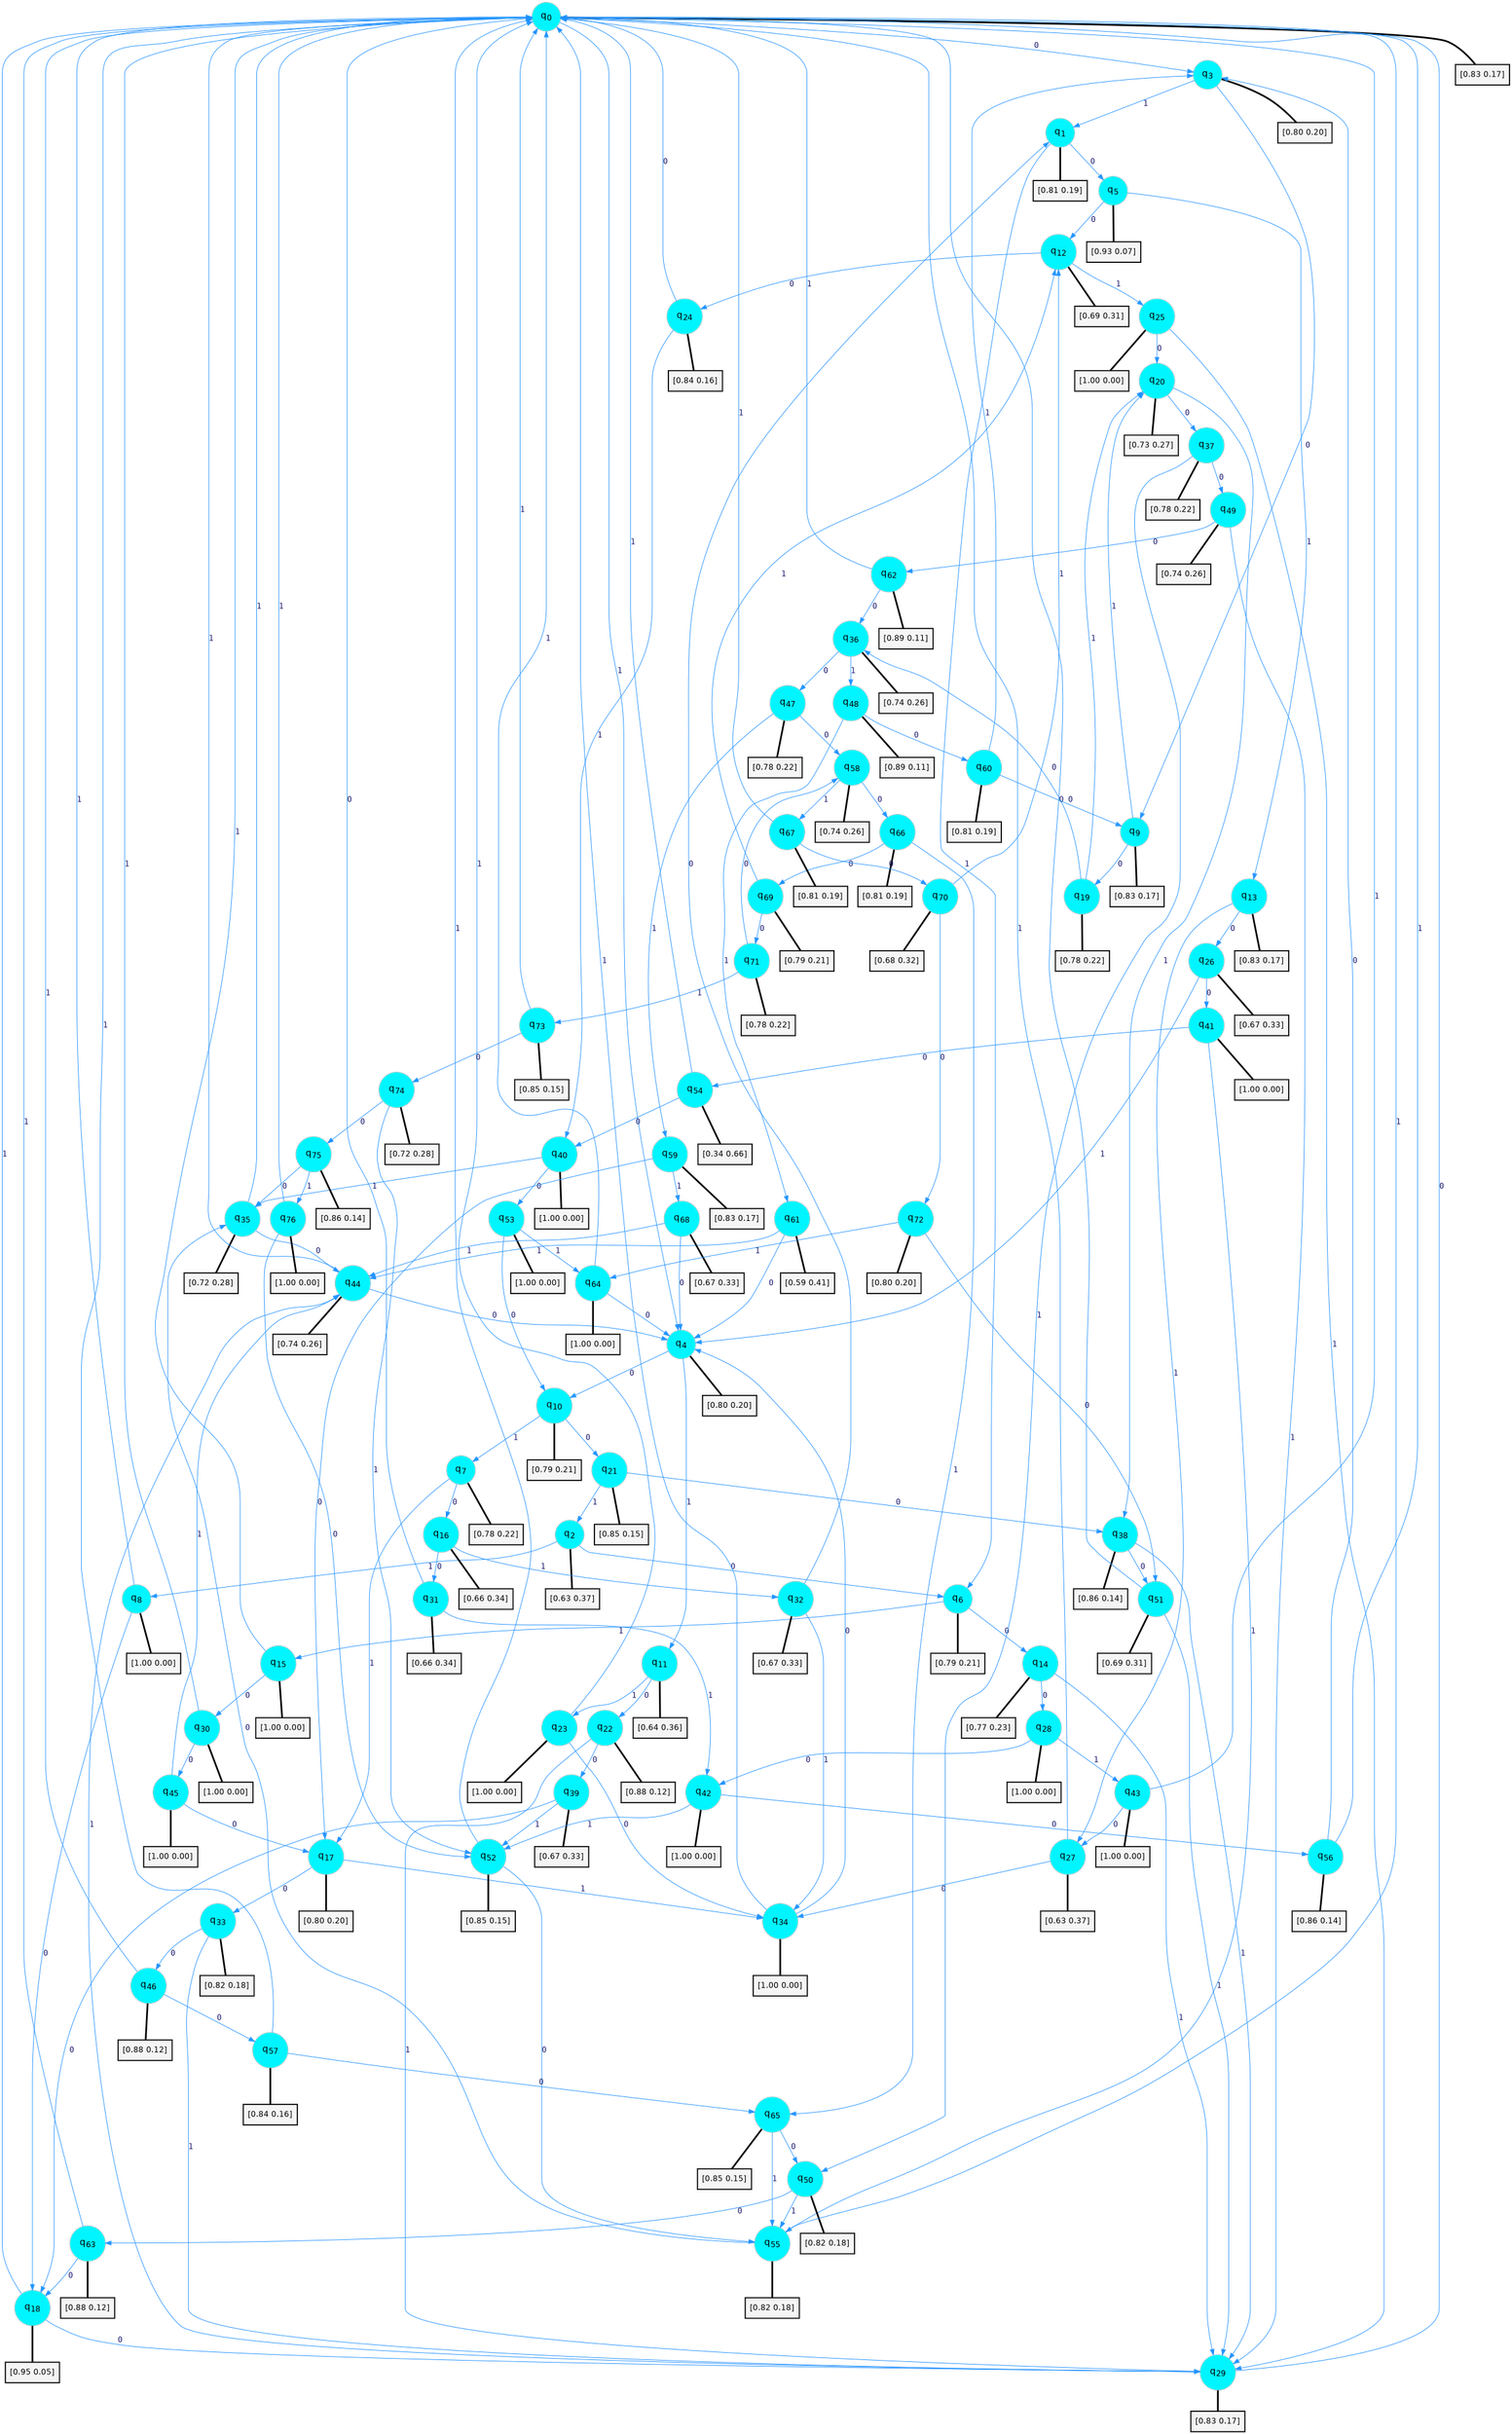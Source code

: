 digraph G {
graph [
bgcolor=transparent, dpi=300, rankdir=TD, size="40,25"];
node [
color=gray, fillcolor=turquoise1, fontcolor=black, fontname=Helvetica, fontsize=16, fontweight=bold, shape=circle, style=filled];
edge [
arrowsize=1, color=dodgerblue1, fontcolor=midnightblue, fontname=courier, fontweight=bold, penwidth=1, style=solid, weight=20];
0[label=<q<SUB>0</SUB>>];
1[label=<q<SUB>1</SUB>>];
2[label=<q<SUB>2</SUB>>];
3[label=<q<SUB>3</SUB>>];
4[label=<q<SUB>4</SUB>>];
5[label=<q<SUB>5</SUB>>];
6[label=<q<SUB>6</SUB>>];
7[label=<q<SUB>7</SUB>>];
8[label=<q<SUB>8</SUB>>];
9[label=<q<SUB>9</SUB>>];
10[label=<q<SUB>10</SUB>>];
11[label=<q<SUB>11</SUB>>];
12[label=<q<SUB>12</SUB>>];
13[label=<q<SUB>13</SUB>>];
14[label=<q<SUB>14</SUB>>];
15[label=<q<SUB>15</SUB>>];
16[label=<q<SUB>16</SUB>>];
17[label=<q<SUB>17</SUB>>];
18[label=<q<SUB>18</SUB>>];
19[label=<q<SUB>19</SUB>>];
20[label=<q<SUB>20</SUB>>];
21[label=<q<SUB>21</SUB>>];
22[label=<q<SUB>22</SUB>>];
23[label=<q<SUB>23</SUB>>];
24[label=<q<SUB>24</SUB>>];
25[label=<q<SUB>25</SUB>>];
26[label=<q<SUB>26</SUB>>];
27[label=<q<SUB>27</SUB>>];
28[label=<q<SUB>28</SUB>>];
29[label=<q<SUB>29</SUB>>];
30[label=<q<SUB>30</SUB>>];
31[label=<q<SUB>31</SUB>>];
32[label=<q<SUB>32</SUB>>];
33[label=<q<SUB>33</SUB>>];
34[label=<q<SUB>34</SUB>>];
35[label=<q<SUB>35</SUB>>];
36[label=<q<SUB>36</SUB>>];
37[label=<q<SUB>37</SUB>>];
38[label=<q<SUB>38</SUB>>];
39[label=<q<SUB>39</SUB>>];
40[label=<q<SUB>40</SUB>>];
41[label=<q<SUB>41</SUB>>];
42[label=<q<SUB>42</SUB>>];
43[label=<q<SUB>43</SUB>>];
44[label=<q<SUB>44</SUB>>];
45[label=<q<SUB>45</SUB>>];
46[label=<q<SUB>46</SUB>>];
47[label=<q<SUB>47</SUB>>];
48[label=<q<SUB>48</SUB>>];
49[label=<q<SUB>49</SUB>>];
50[label=<q<SUB>50</SUB>>];
51[label=<q<SUB>51</SUB>>];
52[label=<q<SUB>52</SUB>>];
53[label=<q<SUB>53</SUB>>];
54[label=<q<SUB>54</SUB>>];
55[label=<q<SUB>55</SUB>>];
56[label=<q<SUB>56</SUB>>];
57[label=<q<SUB>57</SUB>>];
58[label=<q<SUB>58</SUB>>];
59[label=<q<SUB>59</SUB>>];
60[label=<q<SUB>60</SUB>>];
61[label=<q<SUB>61</SUB>>];
62[label=<q<SUB>62</SUB>>];
63[label=<q<SUB>63</SUB>>];
64[label=<q<SUB>64</SUB>>];
65[label=<q<SUB>65</SUB>>];
66[label=<q<SUB>66</SUB>>];
67[label=<q<SUB>67</SUB>>];
68[label=<q<SUB>68</SUB>>];
69[label=<q<SUB>69</SUB>>];
70[label=<q<SUB>70</SUB>>];
71[label=<q<SUB>71</SUB>>];
72[label=<q<SUB>72</SUB>>];
73[label=<q<SUB>73</SUB>>];
74[label=<q<SUB>74</SUB>>];
75[label=<q<SUB>75</SUB>>];
76[label=<q<SUB>76</SUB>>];
77[label="[0.83 0.17]", shape=box,fontcolor=black, fontname=Helvetica, fontsize=14, penwidth=2, fillcolor=whitesmoke,color=black];
78[label="[0.81 0.19]", shape=box,fontcolor=black, fontname=Helvetica, fontsize=14, penwidth=2, fillcolor=whitesmoke,color=black];
79[label="[0.63 0.37]", shape=box,fontcolor=black, fontname=Helvetica, fontsize=14, penwidth=2, fillcolor=whitesmoke,color=black];
80[label="[0.80 0.20]", shape=box,fontcolor=black, fontname=Helvetica, fontsize=14, penwidth=2, fillcolor=whitesmoke,color=black];
81[label="[0.80 0.20]", shape=box,fontcolor=black, fontname=Helvetica, fontsize=14, penwidth=2, fillcolor=whitesmoke,color=black];
82[label="[0.93 0.07]", shape=box,fontcolor=black, fontname=Helvetica, fontsize=14, penwidth=2, fillcolor=whitesmoke,color=black];
83[label="[0.79 0.21]", shape=box,fontcolor=black, fontname=Helvetica, fontsize=14, penwidth=2, fillcolor=whitesmoke,color=black];
84[label="[0.78 0.22]", shape=box,fontcolor=black, fontname=Helvetica, fontsize=14, penwidth=2, fillcolor=whitesmoke,color=black];
85[label="[1.00 0.00]", shape=box,fontcolor=black, fontname=Helvetica, fontsize=14, penwidth=2, fillcolor=whitesmoke,color=black];
86[label="[0.83 0.17]", shape=box,fontcolor=black, fontname=Helvetica, fontsize=14, penwidth=2, fillcolor=whitesmoke,color=black];
87[label="[0.79 0.21]", shape=box,fontcolor=black, fontname=Helvetica, fontsize=14, penwidth=2, fillcolor=whitesmoke,color=black];
88[label="[0.64 0.36]", shape=box,fontcolor=black, fontname=Helvetica, fontsize=14, penwidth=2, fillcolor=whitesmoke,color=black];
89[label="[0.69 0.31]", shape=box,fontcolor=black, fontname=Helvetica, fontsize=14, penwidth=2, fillcolor=whitesmoke,color=black];
90[label="[0.83 0.17]", shape=box,fontcolor=black, fontname=Helvetica, fontsize=14, penwidth=2, fillcolor=whitesmoke,color=black];
91[label="[0.77 0.23]", shape=box,fontcolor=black, fontname=Helvetica, fontsize=14, penwidth=2, fillcolor=whitesmoke,color=black];
92[label="[1.00 0.00]", shape=box,fontcolor=black, fontname=Helvetica, fontsize=14, penwidth=2, fillcolor=whitesmoke,color=black];
93[label="[0.66 0.34]", shape=box,fontcolor=black, fontname=Helvetica, fontsize=14, penwidth=2, fillcolor=whitesmoke,color=black];
94[label="[0.80 0.20]", shape=box,fontcolor=black, fontname=Helvetica, fontsize=14, penwidth=2, fillcolor=whitesmoke,color=black];
95[label="[0.95 0.05]", shape=box,fontcolor=black, fontname=Helvetica, fontsize=14, penwidth=2, fillcolor=whitesmoke,color=black];
96[label="[0.78 0.22]", shape=box,fontcolor=black, fontname=Helvetica, fontsize=14, penwidth=2, fillcolor=whitesmoke,color=black];
97[label="[0.73 0.27]", shape=box,fontcolor=black, fontname=Helvetica, fontsize=14, penwidth=2, fillcolor=whitesmoke,color=black];
98[label="[0.85 0.15]", shape=box,fontcolor=black, fontname=Helvetica, fontsize=14, penwidth=2, fillcolor=whitesmoke,color=black];
99[label="[0.88 0.12]", shape=box,fontcolor=black, fontname=Helvetica, fontsize=14, penwidth=2, fillcolor=whitesmoke,color=black];
100[label="[1.00 0.00]", shape=box,fontcolor=black, fontname=Helvetica, fontsize=14, penwidth=2, fillcolor=whitesmoke,color=black];
101[label="[0.84 0.16]", shape=box,fontcolor=black, fontname=Helvetica, fontsize=14, penwidth=2, fillcolor=whitesmoke,color=black];
102[label="[1.00 0.00]", shape=box,fontcolor=black, fontname=Helvetica, fontsize=14, penwidth=2, fillcolor=whitesmoke,color=black];
103[label="[0.67 0.33]", shape=box,fontcolor=black, fontname=Helvetica, fontsize=14, penwidth=2, fillcolor=whitesmoke,color=black];
104[label="[0.63 0.37]", shape=box,fontcolor=black, fontname=Helvetica, fontsize=14, penwidth=2, fillcolor=whitesmoke,color=black];
105[label="[1.00 0.00]", shape=box,fontcolor=black, fontname=Helvetica, fontsize=14, penwidth=2, fillcolor=whitesmoke,color=black];
106[label="[0.83 0.17]", shape=box,fontcolor=black, fontname=Helvetica, fontsize=14, penwidth=2, fillcolor=whitesmoke,color=black];
107[label="[1.00 0.00]", shape=box,fontcolor=black, fontname=Helvetica, fontsize=14, penwidth=2, fillcolor=whitesmoke,color=black];
108[label="[0.66 0.34]", shape=box,fontcolor=black, fontname=Helvetica, fontsize=14, penwidth=2, fillcolor=whitesmoke,color=black];
109[label="[0.67 0.33]", shape=box,fontcolor=black, fontname=Helvetica, fontsize=14, penwidth=2, fillcolor=whitesmoke,color=black];
110[label="[0.82 0.18]", shape=box,fontcolor=black, fontname=Helvetica, fontsize=14, penwidth=2, fillcolor=whitesmoke,color=black];
111[label="[1.00 0.00]", shape=box,fontcolor=black, fontname=Helvetica, fontsize=14, penwidth=2, fillcolor=whitesmoke,color=black];
112[label="[0.72 0.28]", shape=box,fontcolor=black, fontname=Helvetica, fontsize=14, penwidth=2, fillcolor=whitesmoke,color=black];
113[label="[0.74 0.26]", shape=box,fontcolor=black, fontname=Helvetica, fontsize=14, penwidth=2, fillcolor=whitesmoke,color=black];
114[label="[0.78 0.22]", shape=box,fontcolor=black, fontname=Helvetica, fontsize=14, penwidth=2, fillcolor=whitesmoke,color=black];
115[label="[0.86 0.14]", shape=box,fontcolor=black, fontname=Helvetica, fontsize=14, penwidth=2, fillcolor=whitesmoke,color=black];
116[label="[0.67 0.33]", shape=box,fontcolor=black, fontname=Helvetica, fontsize=14, penwidth=2, fillcolor=whitesmoke,color=black];
117[label="[1.00 0.00]", shape=box,fontcolor=black, fontname=Helvetica, fontsize=14, penwidth=2, fillcolor=whitesmoke,color=black];
118[label="[1.00 0.00]", shape=box,fontcolor=black, fontname=Helvetica, fontsize=14, penwidth=2, fillcolor=whitesmoke,color=black];
119[label="[1.00 0.00]", shape=box,fontcolor=black, fontname=Helvetica, fontsize=14, penwidth=2, fillcolor=whitesmoke,color=black];
120[label="[1.00 0.00]", shape=box,fontcolor=black, fontname=Helvetica, fontsize=14, penwidth=2, fillcolor=whitesmoke,color=black];
121[label="[0.74 0.26]", shape=box,fontcolor=black, fontname=Helvetica, fontsize=14, penwidth=2, fillcolor=whitesmoke,color=black];
122[label="[1.00 0.00]", shape=box,fontcolor=black, fontname=Helvetica, fontsize=14, penwidth=2, fillcolor=whitesmoke,color=black];
123[label="[0.88 0.12]", shape=box,fontcolor=black, fontname=Helvetica, fontsize=14, penwidth=2, fillcolor=whitesmoke,color=black];
124[label="[0.78 0.22]", shape=box,fontcolor=black, fontname=Helvetica, fontsize=14, penwidth=2, fillcolor=whitesmoke,color=black];
125[label="[0.89 0.11]", shape=box,fontcolor=black, fontname=Helvetica, fontsize=14, penwidth=2, fillcolor=whitesmoke,color=black];
126[label="[0.74 0.26]", shape=box,fontcolor=black, fontname=Helvetica, fontsize=14, penwidth=2, fillcolor=whitesmoke,color=black];
127[label="[0.82 0.18]", shape=box,fontcolor=black, fontname=Helvetica, fontsize=14, penwidth=2, fillcolor=whitesmoke,color=black];
128[label="[0.69 0.31]", shape=box,fontcolor=black, fontname=Helvetica, fontsize=14, penwidth=2, fillcolor=whitesmoke,color=black];
129[label="[0.85 0.15]", shape=box,fontcolor=black, fontname=Helvetica, fontsize=14, penwidth=2, fillcolor=whitesmoke,color=black];
130[label="[1.00 0.00]", shape=box,fontcolor=black, fontname=Helvetica, fontsize=14, penwidth=2, fillcolor=whitesmoke,color=black];
131[label="[0.34 0.66]", shape=box,fontcolor=black, fontname=Helvetica, fontsize=14, penwidth=2, fillcolor=whitesmoke,color=black];
132[label="[0.82 0.18]", shape=box,fontcolor=black, fontname=Helvetica, fontsize=14, penwidth=2, fillcolor=whitesmoke,color=black];
133[label="[0.86 0.14]", shape=box,fontcolor=black, fontname=Helvetica, fontsize=14, penwidth=2, fillcolor=whitesmoke,color=black];
134[label="[0.84 0.16]", shape=box,fontcolor=black, fontname=Helvetica, fontsize=14, penwidth=2, fillcolor=whitesmoke,color=black];
135[label="[0.74 0.26]", shape=box,fontcolor=black, fontname=Helvetica, fontsize=14, penwidth=2, fillcolor=whitesmoke,color=black];
136[label="[0.83 0.17]", shape=box,fontcolor=black, fontname=Helvetica, fontsize=14, penwidth=2, fillcolor=whitesmoke,color=black];
137[label="[0.81 0.19]", shape=box,fontcolor=black, fontname=Helvetica, fontsize=14, penwidth=2, fillcolor=whitesmoke,color=black];
138[label="[0.59 0.41]", shape=box,fontcolor=black, fontname=Helvetica, fontsize=14, penwidth=2, fillcolor=whitesmoke,color=black];
139[label="[0.89 0.11]", shape=box,fontcolor=black, fontname=Helvetica, fontsize=14, penwidth=2, fillcolor=whitesmoke,color=black];
140[label="[0.88 0.12]", shape=box,fontcolor=black, fontname=Helvetica, fontsize=14, penwidth=2, fillcolor=whitesmoke,color=black];
141[label="[1.00 0.00]", shape=box,fontcolor=black, fontname=Helvetica, fontsize=14, penwidth=2, fillcolor=whitesmoke,color=black];
142[label="[0.85 0.15]", shape=box,fontcolor=black, fontname=Helvetica, fontsize=14, penwidth=2, fillcolor=whitesmoke,color=black];
143[label="[0.81 0.19]", shape=box,fontcolor=black, fontname=Helvetica, fontsize=14, penwidth=2, fillcolor=whitesmoke,color=black];
144[label="[0.81 0.19]", shape=box,fontcolor=black, fontname=Helvetica, fontsize=14, penwidth=2, fillcolor=whitesmoke,color=black];
145[label="[0.67 0.33]", shape=box,fontcolor=black, fontname=Helvetica, fontsize=14, penwidth=2, fillcolor=whitesmoke,color=black];
146[label="[0.79 0.21]", shape=box,fontcolor=black, fontname=Helvetica, fontsize=14, penwidth=2, fillcolor=whitesmoke,color=black];
147[label="[0.68 0.32]", shape=box,fontcolor=black, fontname=Helvetica, fontsize=14, penwidth=2, fillcolor=whitesmoke,color=black];
148[label="[0.78 0.22]", shape=box,fontcolor=black, fontname=Helvetica, fontsize=14, penwidth=2, fillcolor=whitesmoke,color=black];
149[label="[0.80 0.20]", shape=box,fontcolor=black, fontname=Helvetica, fontsize=14, penwidth=2, fillcolor=whitesmoke,color=black];
150[label="[0.85 0.15]", shape=box,fontcolor=black, fontname=Helvetica, fontsize=14, penwidth=2, fillcolor=whitesmoke,color=black];
151[label="[0.72 0.28]", shape=box,fontcolor=black, fontname=Helvetica, fontsize=14, penwidth=2, fillcolor=whitesmoke,color=black];
152[label="[0.86 0.14]", shape=box,fontcolor=black, fontname=Helvetica, fontsize=14, penwidth=2, fillcolor=whitesmoke,color=black];
153[label="[1.00 0.00]", shape=box,fontcolor=black, fontname=Helvetica, fontsize=14, penwidth=2, fillcolor=whitesmoke,color=black];
0->3 [label=0];
0->4 [label=1];
0->77 [arrowhead=none, penwidth=3,color=black];
1->5 [label=0];
1->6 [label=1];
1->78 [arrowhead=none, penwidth=3,color=black];
2->6 [label=0];
2->8 [label=1];
2->79 [arrowhead=none, penwidth=3,color=black];
3->9 [label=0];
3->1 [label=1];
3->80 [arrowhead=none, penwidth=3,color=black];
4->10 [label=0];
4->11 [label=1];
4->81 [arrowhead=none, penwidth=3,color=black];
5->12 [label=0];
5->13 [label=1];
5->82 [arrowhead=none, penwidth=3,color=black];
6->14 [label=0];
6->15 [label=1];
6->83 [arrowhead=none, penwidth=3,color=black];
7->16 [label=0];
7->17 [label=1];
7->84 [arrowhead=none, penwidth=3,color=black];
8->18 [label=0];
8->0 [label=1];
8->85 [arrowhead=none, penwidth=3,color=black];
9->19 [label=0];
9->20 [label=1];
9->86 [arrowhead=none, penwidth=3,color=black];
10->21 [label=0];
10->7 [label=1];
10->87 [arrowhead=none, penwidth=3,color=black];
11->22 [label=0];
11->23 [label=1];
11->88 [arrowhead=none, penwidth=3,color=black];
12->24 [label=0];
12->25 [label=1];
12->89 [arrowhead=none, penwidth=3,color=black];
13->26 [label=0];
13->27 [label=1];
13->90 [arrowhead=none, penwidth=3,color=black];
14->28 [label=0];
14->29 [label=1];
14->91 [arrowhead=none, penwidth=3,color=black];
15->30 [label=0];
15->0 [label=1];
15->92 [arrowhead=none, penwidth=3,color=black];
16->31 [label=0];
16->32 [label=1];
16->93 [arrowhead=none, penwidth=3,color=black];
17->33 [label=0];
17->34 [label=1];
17->94 [arrowhead=none, penwidth=3,color=black];
18->29 [label=0];
18->0 [label=1];
18->95 [arrowhead=none, penwidth=3,color=black];
19->36 [label=0];
19->20 [label=1];
19->96 [arrowhead=none, penwidth=3,color=black];
20->37 [label=0];
20->38 [label=1];
20->97 [arrowhead=none, penwidth=3,color=black];
21->38 [label=0];
21->2 [label=1];
21->98 [arrowhead=none, penwidth=3,color=black];
22->39 [label=0];
22->29 [label=1];
22->99 [arrowhead=none, penwidth=3,color=black];
23->34 [label=0];
23->0 [label=1];
23->100 [arrowhead=none, penwidth=3,color=black];
24->0 [label=0];
24->40 [label=1];
24->101 [arrowhead=none, penwidth=3,color=black];
25->20 [label=0];
25->29 [label=1];
25->102 [arrowhead=none, penwidth=3,color=black];
26->41 [label=0];
26->4 [label=1];
26->103 [arrowhead=none, penwidth=3,color=black];
27->34 [label=0];
27->0 [label=1];
27->104 [arrowhead=none, penwidth=3,color=black];
28->42 [label=0];
28->43 [label=1];
28->105 [arrowhead=none, penwidth=3,color=black];
29->0 [label=0];
29->44 [label=1];
29->106 [arrowhead=none, penwidth=3,color=black];
30->45 [label=0];
30->0 [label=1];
30->107 [arrowhead=none, penwidth=3,color=black];
31->0 [label=0];
31->42 [label=1];
31->108 [arrowhead=none, penwidth=3,color=black];
32->1 [label=0];
32->34 [label=1];
32->109 [arrowhead=none, penwidth=3,color=black];
33->46 [label=0];
33->29 [label=1];
33->110 [arrowhead=none, penwidth=3,color=black];
34->4 [label=0];
34->0 [label=1];
34->111 [arrowhead=none, penwidth=3,color=black];
35->44 [label=0];
35->0 [label=1];
35->112 [arrowhead=none, penwidth=3,color=black];
36->47 [label=0];
36->48 [label=1];
36->113 [arrowhead=none, penwidth=3,color=black];
37->49 [label=0];
37->50 [label=1];
37->114 [arrowhead=none, penwidth=3,color=black];
38->51 [label=0];
38->29 [label=1];
38->115 [arrowhead=none, penwidth=3,color=black];
39->18 [label=0];
39->52 [label=1];
39->116 [arrowhead=none, penwidth=3,color=black];
40->53 [label=0];
40->35 [label=1];
40->117 [arrowhead=none, penwidth=3,color=black];
41->54 [label=0];
41->55 [label=1];
41->118 [arrowhead=none, penwidth=3,color=black];
42->56 [label=0];
42->52 [label=1];
42->119 [arrowhead=none, penwidth=3,color=black];
43->27 [label=0];
43->0 [label=1];
43->120 [arrowhead=none, penwidth=3,color=black];
44->4 [label=0];
44->0 [label=1];
44->121 [arrowhead=none, penwidth=3,color=black];
45->17 [label=0];
45->44 [label=1];
45->122 [arrowhead=none, penwidth=3,color=black];
46->57 [label=0];
46->0 [label=1];
46->123 [arrowhead=none, penwidth=3,color=black];
47->58 [label=0];
47->59 [label=1];
47->124 [arrowhead=none, penwidth=3,color=black];
48->60 [label=0];
48->61 [label=1];
48->125 [arrowhead=none, penwidth=3,color=black];
49->62 [label=0];
49->29 [label=1];
49->126 [arrowhead=none, penwidth=3,color=black];
50->63 [label=0];
50->55 [label=1];
50->127 [arrowhead=none, penwidth=3,color=black];
51->0 [label=0];
51->29 [label=1];
51->128 [arrowhead=none, penwidth=3,color=black];
52->55 [label=0];
52->0 [label=1];
52->129 [arrowhead=none, penwidth=3,color=black];
53->10 [label=0];
53->64 [label=1];
53->130 [arrowhead=none, penwidth=3,color=black];
54->40 [label=0];
54->0 [label=1];
54->131 [arrowhead=none, penwidth=3,color=black];
55->35 [label=0];
55->0 [label=1];
55->132 [arrowhead=none, penwidth=3,color=black];
56->3 [label=0];
56->0 [label=1];
56->133 [arrowhead=none, penwidth=3,color=black];
57->65 [label=0];
57->0 [label=1];
57->134 [arrowhead=none, penwidth=3,color=black];
58->66 [label=0];
58->67 [label=1];
58->135 [arrowhead=none, penwidth=3,color=black];
59->17 [label=0];
59->68 [label=1];
59->136 [arrowhead=none, penwidth=3,color=black];
60->9 [label=0];
60->3 [label=1];
60->137 [arrowhead=none, penwidth=3,color=black];
61->4 [label=0];
61->44 [label=1];
61->138 [arrowhead=none, penwidth=3,color=black];
62->36 [label=0];
62->0 [label=1];
62->139 [arrowhead=none, penwidth=3,color=black];
63->18 [label=0];
63->0 [label=1];
63->140 [arrowhead=none, penwidth=3,color=black];
64->4 [label=0];
64->0 [label=1];
64->141 [arrowhead=none, penwidth=3,color=black];
65->50 [label=0];
65->55 [label=1];
65->142 [arrowhead=none, penwidth=3,color=black];
66->69 [label=0];
66->65 [label=1];
66->143 [arrowhead=none, penwidth=3,color=black];
67->70 [label=0];
67->0 [label=1];
67->144 [arrowhead=none, penwidth=3,color=black];
68->4 [label=0];
68->44 [label=1];
68->145 [arrowhead=none, penwidth=3,color=black];
69->71 [label=0];
69->12 [label=1];
69->146 [arrowhead=none, penwidth=3,color=black];
70->72 [label=0];
70->12 [label=1];
70->147 [arrowhead=none, penwidth=3,color=black];
71->58 [label=0];
71->73 [label=1];
71->148 [arrowhead=none, penwidth=3,color=black];
72->51 [label=0];
72->64 [label=1];
72->149 [arrowhead=none, penwidth=3,color=black];
73->74 [label=0];
73->0 [label=1];
73->150 [arrowhead=none, penwidth=3,color=black];
74->75 [label=0];
74->52 [label=1];
74->151 [arrowhead=none, penwidth=3,color=black];
75->35 [label=0];
75->76 [label=1];
75->152 [arrowhead=none, penwidth=3,color=black];
76->52 [label=0];
76->0 [label=1];
76->153 [arrowhead=none, penwidth=3,color=black];
}
